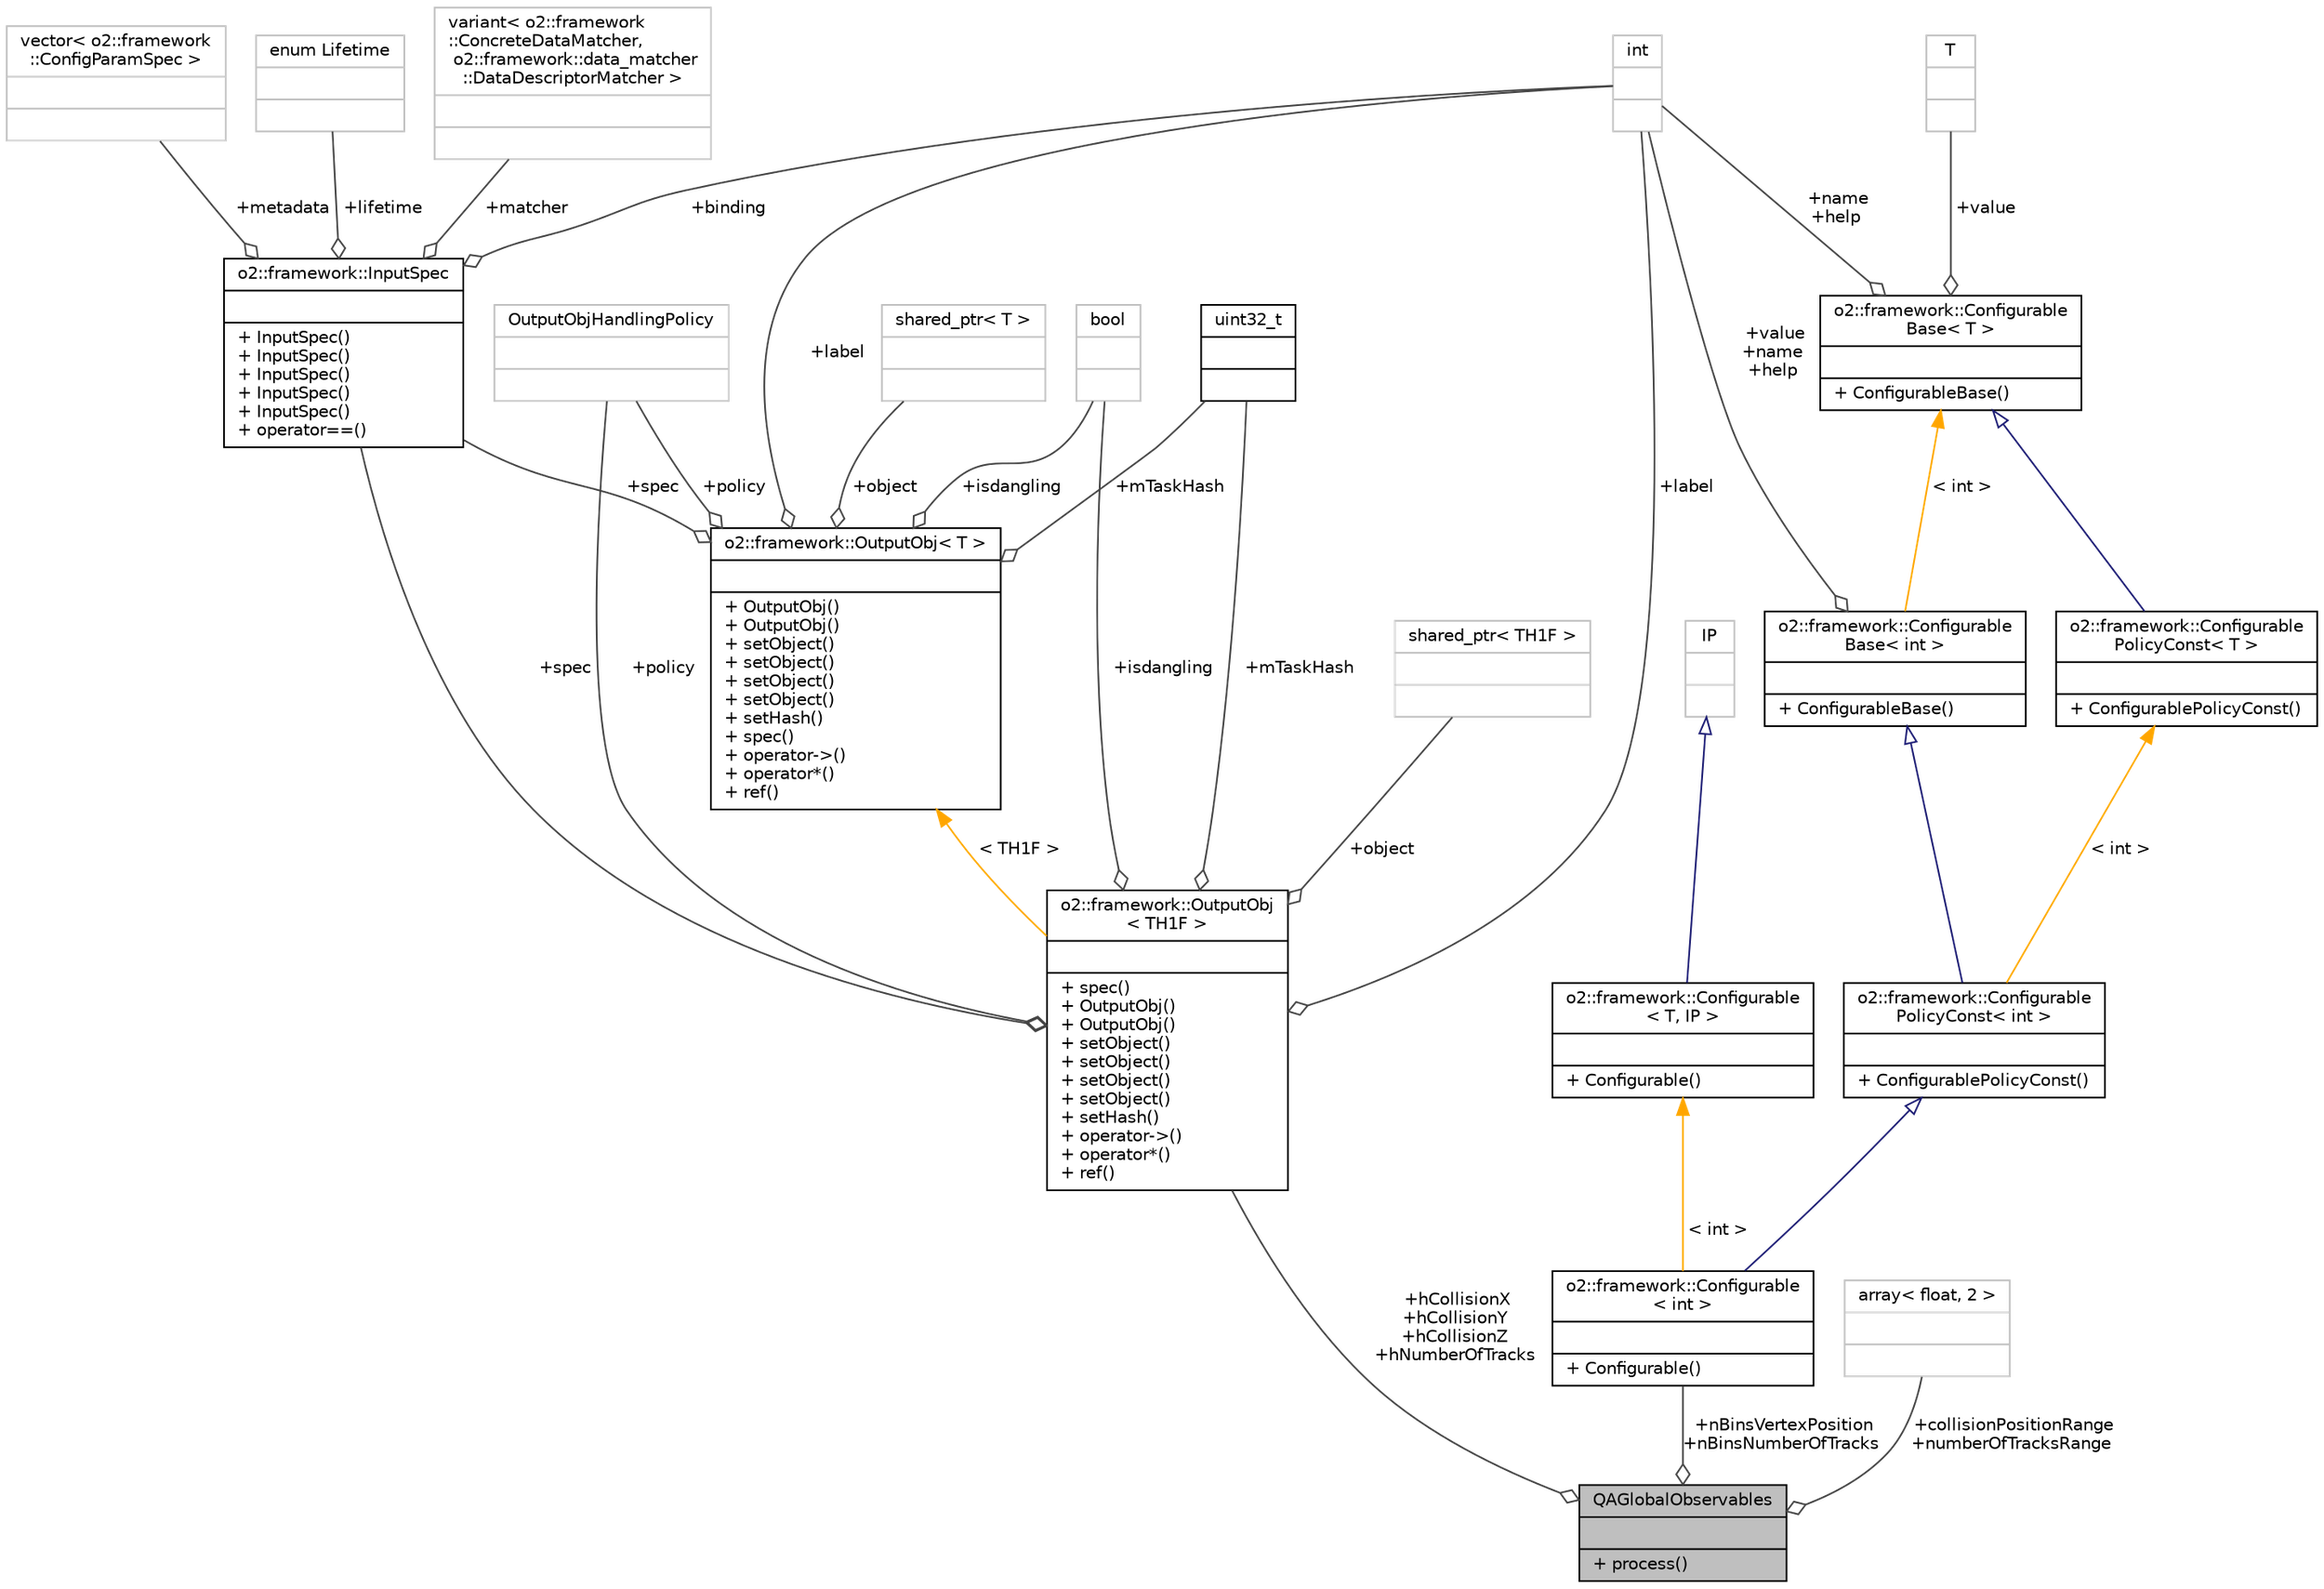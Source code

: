 digraph "QAGlobalObservables"
{
 // INTERACTIVE_SVG=YES
  bgcolor="transparent";
  edge [fontname="Helvetica",fontsize="10",labelfontname="Helvetica",labelfontsize="10"];
  node [fontname="Helvetica",fontsize="10",shape=record];
  Node1 [label="{QAGlobalObservables\n||+ process()\l}",height=0.2,width=0.4,color="black", fillcolor="grey75", style="filled", fontcolor="black"];
  Node2 -> Node1 [color="grey25",fontsize="10",style="solid",label=" +nBinsVertexPosition\n+nBinsNumberOfTracks" ,arrowhead="odiamond",fontname="Helvetica"];
  Node2 [label="{o2::framework::Configurable\l\< int \>\n||+ Configurable()\l}",height=0.2,width=0.4,color="black",URL="$d8/d71/structo2_1_1framework_1_1Configurable.html"];
  Node3 -> Node2 [dir="back",color="midnightblue",fontsize="10",style="solid",arrowtail="onormal",fontname="Helvetica"];
  Node3 [label="{o2::framework::Configurable\lPolicyConst\< int \>\n||+ ConfigurablePolicyConst()\l}",height=0.2,width=0.4,color="black",URL="$da/def/structo2_1_1framework_1_1ConfigurablePolicyConst.html"];
  Node4 -> Node3 [dir="back",color="midnightblue",fontsize="10",style="solid",arrowtail="onormal",fontname="Helvetica"];
  Node4 [label="{o2::framework::Configurable\lBase\< int \>\n||+ ConfigurableBase()\l}",height=0.2,width=0.4,color="black",URL="$da/d2f/structo2_1_1framework_1_1ConfigurableBase.html"];
  Node5 -> Node4 [color="grey25",fontsize="10",style="solid",label=" +value\n+name\n+help" ,arrowhead="odiamond",fontname="Helvetica"];
  Node5 [label="{int\n||}",height=0.2,width=0.4,color="grey75"];
  Node6 -> Node4 [dir="back",color="orange",fontsize="10",style="solid",label=" \< int \>" ,fontname="Helvetica"];
  Node6 [label="{o2::framework::Configurable\lBase\< T \>\n||+ ConfigurableBase()\l}",height=0.2,width=0.4,color="black",URL="$da/d2f/structo2_1_1framework_1_1ConfigurableBase.html"];
  Node5 -> Node6 [color="grey25",fontsize="10",style="solid",label=" +name\n+help" ,arrowhead="odiamond",fontname="Helvetica"];
  Node7 -> Node6 [color="grey25",fontsize="10",style="solid",label=" +value" ,arrowhead="odiamond",fontname="Helvetica"];
  Node7 [label="{T\n||}",height=0.2,width=0.4,color="grey75"];
  Node8 -> Node3 [dir="back",color="orange",fontsize="10",style="solid",label=" \< int \>" ,fontname="Helvetica"];
  Node8 [label="{o2::framework::Configurable\lPolicyConst\< T \>\n||+ ConfigurablePolicyConst()\l}",height=0.2,width=0.4,color="black",URL="$da/def/structo2_1_1framework_1_1ConfigurablePolicyConst.html"];
  Node6 -> Node8 [dir="back",color="midnightblue",fontsize="10",style="solid",arrowtail="onormal",fontname="Helvetica"];
  Node9 -> Node2 [dir="back",color="orange",fontsize="10",style="solid",label=" \< int \>" ,fontname="Helvetica"];
  Node9 [label="{o2::framework::Configurable\l\< T, IP \>\n||+ Configurable()\l}",height=0.2,width=0.4,color="black",URL="$d8/d71/structo2_1_1framework_1_1Configurable.html"];
  Node10 -> Node9 [dir="back",color="midnightblue",fontsize="10",style="solid",arrowtail="onormal",fontname="Helvetica"];
  Node10 [label="{IP\n||}",height=0.2,width=0.4,color="grey75"];
  Node11 -> Node1 [color="grey25",fontsize="10",style="solid",label=" +hCollisionX\n+hCollisionY\n+hCollisionZ\n+hNumberOfTracks" ,arrowhead="odiamond",fontname="Helvetica"];
  Node11 [label="{o2::framework::OutputObj\l\< TH1F \>\n||+ spec()\l+ OutputObj()\l+ OutputObj()\l+ setObject()\l+ setObject()\l+ setObject()\l+ setObject()\l+ setHash()\l+ operator-\>()\l+ operator*()\l+ ref()\l}",height=0.2,width=0.4,color="black",URL="$d4/d79/structo2_1_1framework_1_1OutputObj.html"];
  Node12 -> Node11 [color="grey25",fontsize="10",style="solid",label=" +policy" ,arrowhead="odiamond",fontname="Helvetica"];
  Node12 [label="{OutputObjHandlingPolicy\n||}",height=0.2,width=0.4,color="grey75"];
  Node13 -> Node11 [color="grey25",fontsize="10",style="solid",label=" +mTaskHash" ,arrowhead="odiamond",fontname="Helvetica"];
  Node13 [label="{uint32_t\n||}",height=0.2,width=0.4,color="black",URL="$d3/d87/classuint32__t.html"];
  Node5 -> Node11 [color="grey25",fontsize="10",style="solid",label=" +label" ,arrowhead="odiamond",fontname="Helvetica"];
  Node14 -> Node11 [color="grey25",fontsize="10",style="solid",label=" +isdangling" ,arrowhead="odiamond",fontname="Helvetica"];
  Node14 [label="{bool\n||}",height=0.2,width=0.4,color="grey75"];
  Node15 -> Node11 [color="grey25",fontsize="10",style="solid",label=" +spec" ,arrowhead="odiamond",fontname="Helvetica"];
  Node15 [label="{o2::framework::InputSpec\n||+ InputSpec()\l+ InputSpec()\l+ InputSpec()\l+ InputSpec()\l+ InputSpec()\l+ operator==()\l}",height=0.2,width=0.4,color="black",URL="$da/d96/structo2_1_1framework_1_1InputSpec.html"];
  Node16 -> Node15 [color="grey25",fontsize="10",style="solid",label=" +metadata" ,arrowhead="odiamond",fontname="Helvetica"];
  Node16 [label="{vector\< o2::framework\l::ConfigParamSpec \>\n||}",height=0.2,width=0.4,color="grey75"];
  Node17 -> Node15 [color="grey25",fontsize="10",style="solid",label=" +lifetime" ,arrowhead="odiamond",fontname="Helvetica"];
  Node17 [label="{enum Lifetime\n||}",height=0.2,width=0.4,color="grey75"];
  Node18 -> Node15 [color="grey25",fontsize="10",style="solid",label=" +matcher" ,arrowhead="odiamond",fontname="Helvetica"];
  Node18 [label="{variant\< o2::framework\l::ConcreteDataMatcher,\l o2::framework::data_matcher\l::DataDescriptorMatcher \>\n||}",height=0.2,width=0.4,color="grey75"];
  Node5 -> Node15 [color="grey25",fontsize="10",style="solid",label=" +binding" ,arrowhead="odiamond",fontname="Helvetica"];
  Node19 -> Node11 [color="grey25",fontsize="10",style="solid",label=" +object" ,arrowhead="odiamond",fontname="Helvetica"];
  Node19 [label="{shared_ptr\< TH1F \>\n||}",height=0.2,width=0.4,color="grey75"];
  Node20 -> Node11 [dir="back",color="orange",fontsize="10",style="solid",label=" \< TH1F \>" ,fontname="Helvetica"];
  Node20 [label="{o2::framework::OutputObj\< T \>\n||+ OutputObj()\l+ OutputObj()\l+ setObject()\l+ setObject()\l+ setObject()\l+ setObject()\l+ setHash()\l+ spec()\l+ operator-\>()\l+ operator*()\l+ ref()\l}",height=0.2,width=0.4,color="black",URL="$d4/d79/structo2_1_1framework_1_1OutputObj.html"];
  Node12 -> Node20 [color="grey25",fontsize="10",style="solid",label=" +policy" ,arrowhead="odiamond",fontname="Helvetica"];
  Node13 -> Node20 [color="grey25",fontsize="10",style="solid",label=" +mTaskHash" ,arrowhead="odiamond",fontname="Helvetica"];
  Node5 -> Node20 [color="grey25",fontsize="10",style="solid",label=" +label" ,arrowhead="odiamond",fontname="Helvetica"];
  Node21 -> Node20 [color="grey25",fontsize="10",style="solid",label=" +object" ,arrowhead="odiamond",fontname="Helvetica"];
  Node21 [label="{shared_ptr\< T \>\n||}",height=0.2,width=0.4,color="grey75"];
  Node14 -> Node20 [color="grey25",fontsize="10",style="solid",label=" +isdangling" ,arrowhead="odiamond",fontname="Helvetica"];
  Node15 -> Node20 [color="grey25",fontsize="10",style="solid",label=" +spec" ,arrowhead="odiamond",fontname="Helvetica"];
  Node22 -> Node1 [color="grey25",fontsize="10",style="solid",label=" +collisionPositionRange\n+numberOfTracksRange" ,arrowhead="odiamond",fontname="Helvetica"];
  Node22 [label="{array\< float, 2 \>\n||}",height=0.2,width=0.4,color="grey75"];
}
